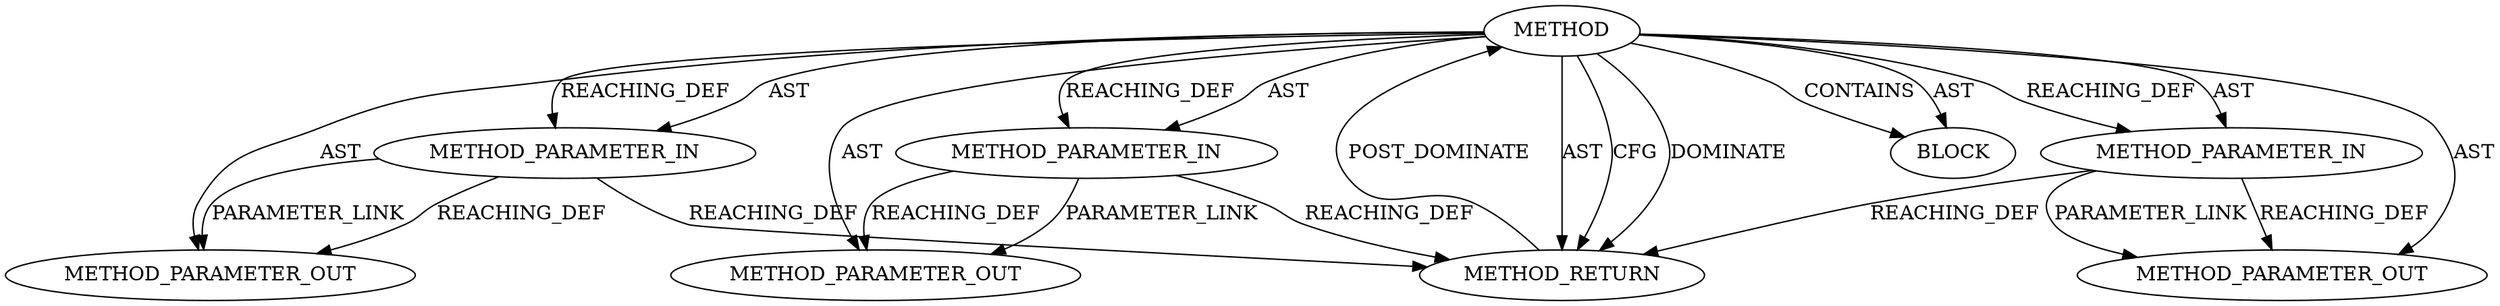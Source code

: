digraph {
  287 [label=METHOD COLUMN_NUMBER=5 LINE_NUMBER=166 COLUMN_NUMBER_END=34 IS_EXTERNAL=false SIGNATURE="int tls_sw_read_sock (sock*,read_descriptor_t*,sk_read_actor_t)" NAME="tls_sw_read_sock" AST_PARENT_TYPE="TYPE_DECL" AST_PARENT_FULL_NAME="tls.h:<global>" ORDER=35 CODE="int tls_sw_read_sock(struct sock *sk, read_descriptor_t *desc,
		     sk_read_actor_t read_actor);" FULL_NAME="tls_sw_read_sock" LINE_NUMBER_END=167 FILENAME="tls.h"]
  21196 [label=METHOD_PARAMETER_OUT ORDER=3 CODE="sk_read_actor_t read_actor" IS_VARIADIC=false COLUMN_NUMBER=8 LINE_NUMBER=167 TYPE_FULL_NAME="sk_read_actor_t" EVALUATION_STRATEGY="BY_VALUE" INDEX=3 NAME="read_actor"]
  21194 [label=METHOD_PARAMETER_OUT ORDER=1 CODE="struct sock *sk" IS_VARIADIC=false COLUMN_NUMBER=22 LINE_NUMBER=166 TYPE_FULL_NAME="sock*" EVALUATION_STRATEGY="BY_VALUE" INDEX=1 NAME="sk"]
  21195 [label=METHOD_PARAMETER_OUT ORDER=2 CODE="read_descriptor_t *desc" IS_VARIADIC=false COLUMN_NUMBER=39 LINE_NUMBER=166 TYPE_FULL_NAME="read_descriptor_t*" EVALUATION_STRATEGY="BY_VALUE" INDEX=2 NAME="desc"]
  290 [label=METHOD_PARAMETER_IN ORDER=3 CODE="sk_read_actor_t read_actor" IS_VARIADIC=false COLUMN_NUMBER=8 LINE_NUMBER=167 TYPE_FULL_NAME="sk_read_actor_t" EVALUATION_STRATEGY="BY_VALUE" INDEX=3 NAME="read_actor"]
  289 [label=METHOD_PARAMETER_IN ORDER=2 CODE="read_descriptor_t *desc" IS_VARIADIC=false COLUMN_NUMBER=39 LINE_NUMBER=166 TYPE_FULL_NAME="read_descriptor_t*" EVALUATION_STRATEGY="BY_VALUE" INDEX=2 NAME="desc"]
  292 [label=METHOD_RETURN ORDER=5 CODE="RET" COLUMN_NUMBER=5 LINE_NUMBER=166 TYPE_FULL_NAME="int" EVALUATION_STRATEGY="BY_VALUE"]
  291 [label=BLOCK ORDER=4 ARGUMENT_INDEX=-1 CODE="<empty>" TYPE_FULL_NAME="<empty>"]
  288 [label=METHOD_PARAMETER_IN ORDER=1 CODE="struct sock *sk" IS_VARIADIC=false COLUMN_NUMBER=22 LINE_NUMBER=166 TYPE_FULL_NAME="sock*" EVALUATION_STRATEGY="BY_VALUE" INDEX=1 NAME="sk"]
  290 -> 21196 [label=PARAMETER_LINK ]
  287 -> 290 [label=AST ]
  287 -> 288 [label=REACHING_DEF VARIABLE=""]
  292 -> 287 [label=POST_DOMINATE ]
  287 -> 291 [label=CONTAINS ]
  290 -> 21196 [label=REACHING_DEF VARIABLE="read_actor"]
  287 -> 289 [label=REACHING_DEF VARIABLE=""]
  287 -> 292 [label=AST ]
  288 -> 292 [label=REACHING_DEF VARIABLE="sk"]
  287 -> 288 [label=AST ]
  287 -> 21195 [label=AST ]
  288 -> 21194 [label=REACHING_DEF VARIABLE="sk"]
  289 -> 21195 [label=PARAMETER_LINK ]
  287 -> 291 [label=AST ]
  287 -> 289 [label=AST ]
  287 -> 21194 [label=AST ]
  287 -> 292 [label=CFG ]
  290 -> 292 [label=REACHING_DEF VARIABLE="read_actor"]
  289 -> 21195 [label=REACHING_DEF VARIABLE="desc"]
  288 -> 21194 [label=PARAMETER_LINK ]
  287 -> 290 [label=REACHING_DEF VARIABLE=""]
  289 -> 292 [label=REACHING_DEF VARIABLE="desc"]
  287 -> 21196 [label=AST ]
  287 -> 292 [label=DOMINATE ]
}
